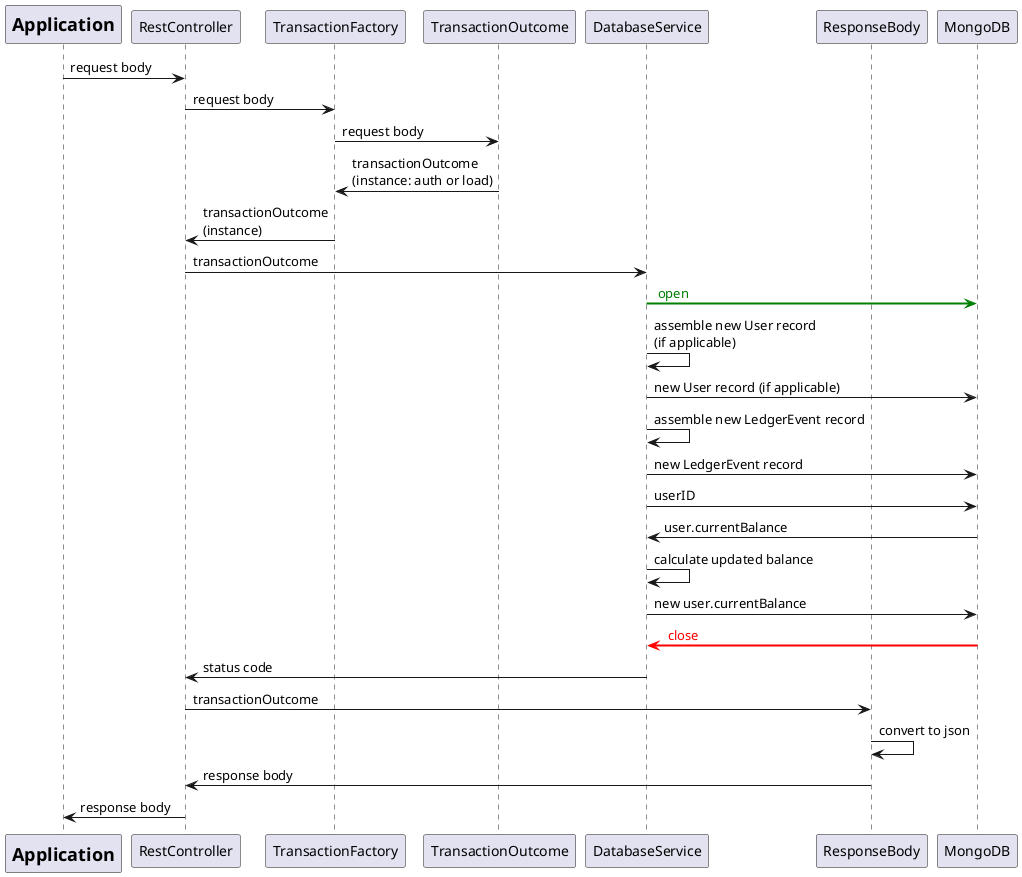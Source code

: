 @startuml BankLedgerAPI;

<style>
.greenBold {
  arrow {
    LineColor green
    LineThickness 2
  }
}
.redBold {
  arrow {
    LineColor red
    LineThickness 2
  }
}
</style>

participant Participant [
    =Application
]

participant RestController
participant TransactionFactory
participant TransactionOutcome
participant DatabaseService
participant ResponseBody
participant MongoDB

Participant -> RestController            : request body
RestController -> TransactionFactory     : request body
TransactionFactory -> TransactionOutcome : request body
TransactionOutcome -> TransactionFactory : transactionOutcome\n(instance: auth or load)
TransactionFactory -> RestController     : transactionOutcome\n(instance)
RestController -> DatabaseService        : transactionOutcome
DatabaseService -> MongoDB <<greenBold>> : <color:green> open
DatabaseService -> DatabaseService       : assemble new User record\n(if applicable)
DatabaseService -> MongoDB               : new User record (if applicable)
DatabaseService -> DatabaseService       : assemble new LedgerEvent record
DatabaseService -> MongoDB               : new LedgerEvent record
DatabaseService -> MongoDB               : userID
MongoDB -> DatabaseService               : user.currentBalance
DatabaseService -> DatabaseService       : calculate updated balance
DatabaseService -> MongoDB               : new user.currentBalance
MongoDB -> DatabaseService <<redBold>>   : <color:red> close
DatabaseService -> RestController        : status code
RestController -> ResponseBody           : transactionOutcome
ResponseBody -> ResponseBody             : convert to json 
ResponseBody -> RestController           : response body
RestController -> Participant            : response body
@enduml